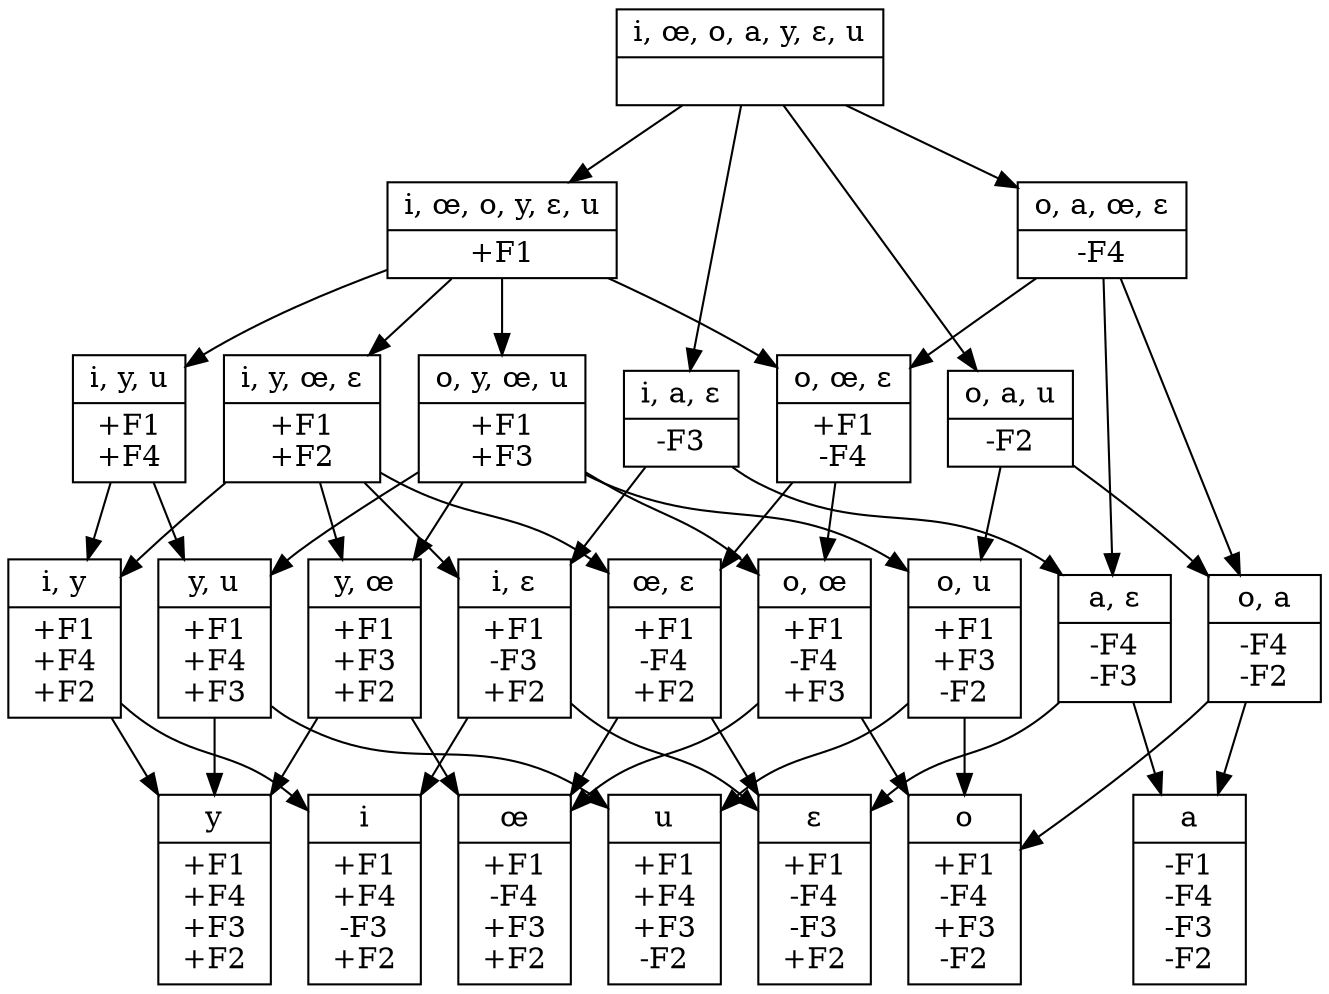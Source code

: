 // None
digraph {
	0 [label="{<segs> i, œ, o, a, y, ɛ, u |<feats>  }",shape=record]
	1 [label="{<segs> i, œ, o, y, ɛ, u |<feats> +F1 }",shape=record]
	2 [label="{<segs> i, y, œ, ɛ |<feats> +F1\n+F2 }",shape=record]
	3 [label="{<segs> o, y, œ, u |<feats> +F1\n+F3 }",shape=record]
	4 [label="{<segs> i, y, u |<feats> +F1\n+F4 }",shape=record]
	5 [label="{<segs> i |<feats> +F1\n+F4\n-F3\n+F2 }",shape=record]
	6 [label="{<segs> y |<feats> +F1\n+F4\n+F3\n+F2 }",shape=record]
	7 [label="{<segs> u |<feats> +F1\n+F4\n+F3\n-F2 }",shape=record]
	8 [label="{<segs> ɛ |<feats> +F1\n-F4\n-F3\n+F2 }",shape=record]
	9 [label="{<segs> œ |<feats> +F1\n-F4\n+F3\n+F2 }",shape=record]
	10 [label="{<segs> o |<feats> +F1\n-F4\n+F3\n-F2 }",shape=record]
	11 [label="{<segs> a |<feats> -F1\n-F4\n-F3\n-F2 }",shape=record]
	12 [label="{<segs> y, œ |<feats> +F1\n+F3\n+F2 }",shape=record]
	13 [label="{<segs> i, y |<feats> +F1\n+F4\n+F2 }",shape=record]
	14 [label="{<segs> y, u |<feats> +F1\n+F4\n+F3 }",shape=record]
	15 [label="{<segs> o, a, u |<feats> -F2 }",shape=record]
	16 [label="{<segs> i, a, ɛ |<feats> -F3 }",shape=record]
	17 [label="{<segs> o, a, œ, ɛ |<feats> -F4 }",shape=record]
	18 [label="{<segs> o, u |<feats> +F1\n+F3\n-F2 }",shape=record]
	19 [label="{<segs> i, ɛ |<feats> +F1\n-F3\n+F2 }",shape=record]
	20 [label="{<segs> o, œ, ɛ |<feats> +F1\n-F4 }",shape=record]
	21 [label="{<segs> œ, ɛ |<feats> +F1\n-F4\n+F2 }",shape=record]
	22 [label="{<segs> o, œ |<feats> +F1\n-F4\n+F3 }",shape=record]
	23 [label="{<segs> o, a |<feats> -F4\n-F2 }",shape=record]
	24 [label="{<segs> a, ɛ |<feats> -F4\n-F3 }",shape=record]
	0 -> 1	0 -> 15	0 -> 16	0 -> 17	1 -> 2	1 -> 3	1 -> 4	1 -> 20	2 -> 12	2 -> 13	2 -> 19	2 -> 21	3 -> 12	3 -> 14	3 -> 18	3 -> 22	4 -> 13	4 -> 14	12 -> 6	12 -> 9	13 -> 5	13 -> 6	14 -> 6	14 -> 7	15 -> 18	15 -> 23	16 -> 19	16 -> 24	17 -> 20	17 -> 23	17 -> 24	18 -> 7	18 -> 10	19 -> 5	19 -> 8	20 -> 21	20 -> 22	21 -> 8	21 -> 9	22 -> 9	22 -> 10	23 -> 10	23 -> 11	24 -> 8	24 -> 11
{rank=same; 5 6 7 8 9 10 11}
}
